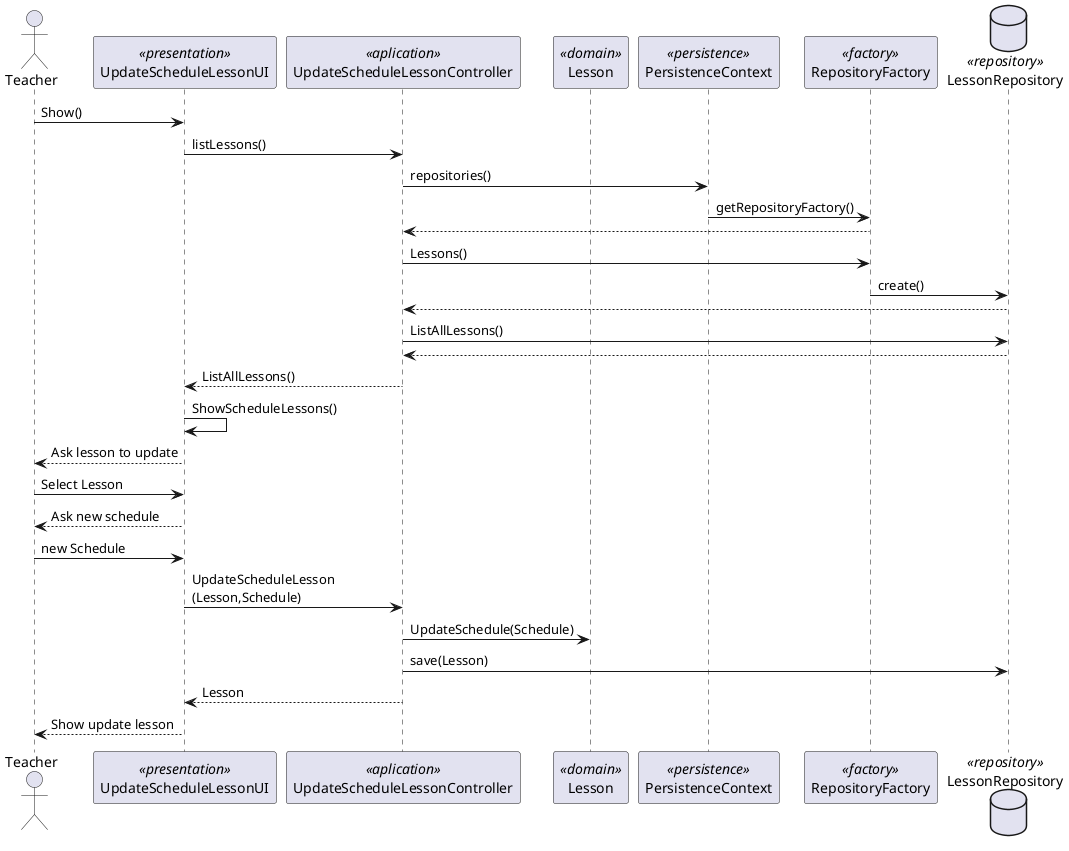 @startuml
actor Teacher as Actor
participant UpdateScheduleLessonUI as UI <<presentation>>
participant UpdateScheduleLessonController as Controller <<aplication>>
participant Lesson as Domain <<domain>>
participant PersistenceContext as Persistence <<persistence>>
participant RepositoryFactory as Factory <<factory>>
database LessonRepository as Repository <<repository>>

Actor -> UI: Show()
UI -> Controller:listLessons()
Controller -> Persistence: repositories()
Persistence -> Factory: getRepositoryFactory()
Factory --> Controller
Controller -> Factory: Lessons()
Factory -> Repository: create()
Repository --> Controller
Controller -> Repository: ListAllLessons()
Repository --> Controller
Controller --> UI: ListAllLessons()
UI -> UI: ShowScheduleLessons()
UI --> Actor: Ask lesson to update
Actor -> UI: Select Lesson
UI --> Actor: Ask new schedule
Actor -> UI:new Schedule
UI-> Controller: UpdateScheduleLesson\n(Lesson,Schedule)
Controller -> Domain: UpdateSchedule(Schedule)
Controller -> Repository: save(Lesson)
Controller --> UI: Lesson
UI --> Actor: Show update lesson




@enduml